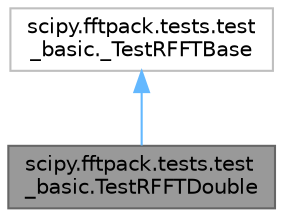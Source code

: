 digraph "scipy.fftpack.tests.test_basic.TestRFFTDouble"
{
 // LATEX_PDF_SIZE
  bgcolor="transparent";
  edge [fontname=Helvetica,fontsize=10,labelfontname=Helvetica,labelfontsize=10];
  node [fontname=Helvetica,fontsize=10,shape=box,height=0.2,width=0.4];
  Node1 [id="Node000001",label="scipy.fftpack.tests.test\l_basic.TestRFFTDouble",height=0.2,width=0.4,color="gray40", fillcolor="grey60", style="filled", fontcolor="black",tooltip=" "];
  Node2 -> Node1 [id="edge1_Node000001_Node000002",dir="back",color="steelblue1",style="solid",tooltip=" "];
  Node2 [id="Node000002",label="scipy.fftpack.tests.test\l_basic._TestRFFTBase",height=0.2,width=0.4,color="grey75", fillcolor="white", style="filled",URL="$da/d9d/classscipy_1_1fftpack_1_1tests_1_1test__basic_1_1__TestRFFTBase.html",tooltip=" "];
}
